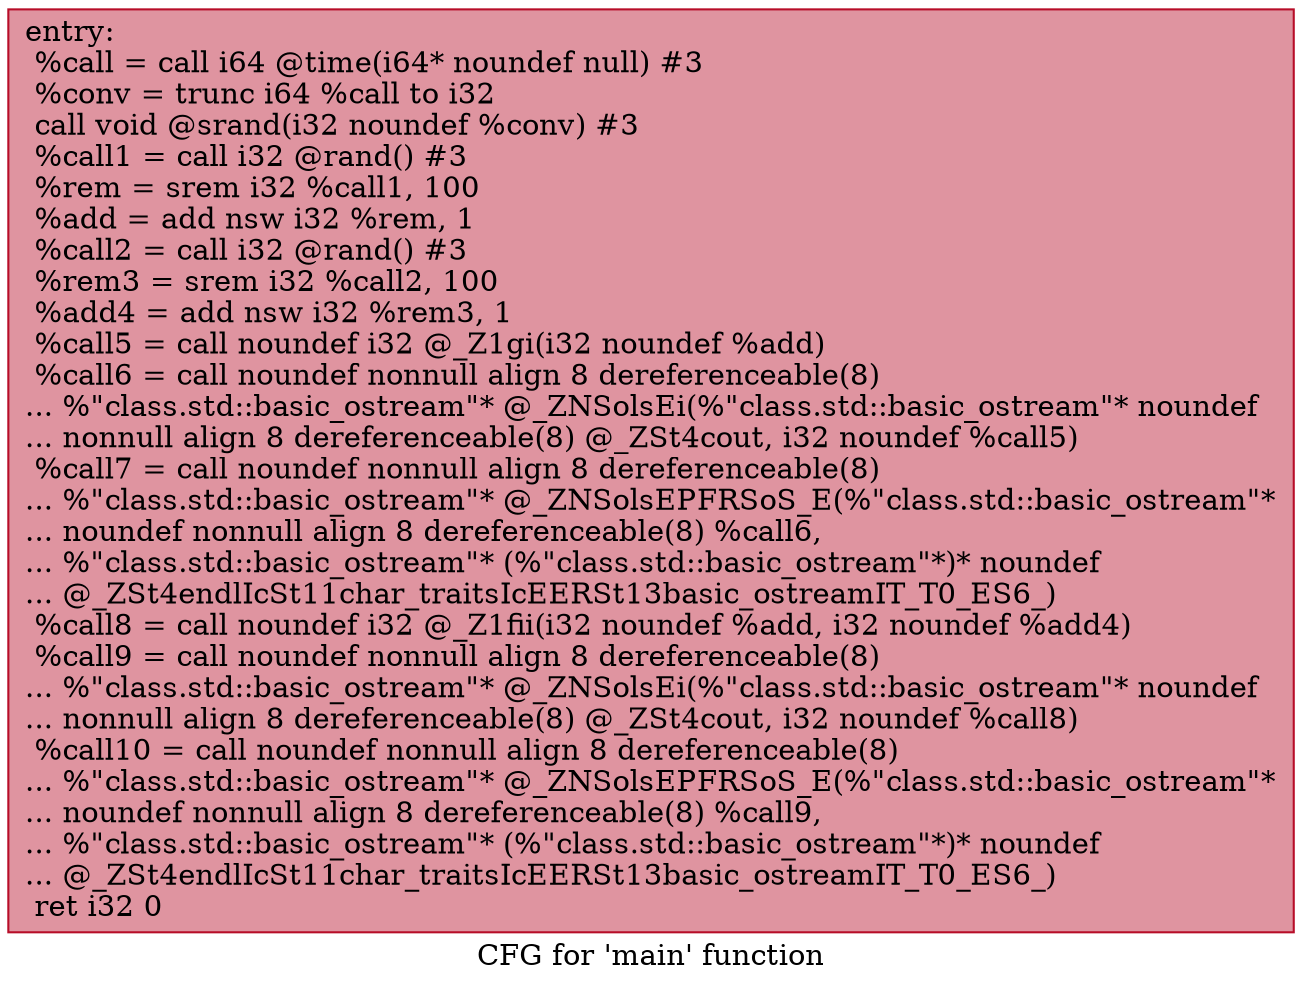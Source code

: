 digraph "CFG for 'main' function" {
	label="CFG for 'main' function";

	Node0x555bc30b1e00 [shape=record,color="#b70d28ff", style=filled, fillcolor="#b70d2870",label="{entry:\l  %call = call i64 @time(i64* noundef null) #3\l  %conv = trunc i64 %call to i32\l  call void @srand(i32 noundef %conv) #3\l  %call1 = call i32 @rand() #3\l  %rem = srem i32 %call1, 100\l  %add = add nsw i32 %rem, 1\l  %call2 = call i32 @rand() #3\l  %rem3 = srem i32 %call2, 100\l  %add4 = add nsw i32 %rem3, 1\l  %call5 = call noundef i32 @_Z1gi(i32 noundef %add)\l  %call6 = call noundef nonnull align 8 dereferenceable(8)\l... %\"class.std::basic_ostream\"* @_ZNSolsEi(%\"class.std::basic_ostream\"* noundef\l... nonnull align 8 dereferenceable(8) @_ZSt4cout, i32 noundef %call5)\l  %call7 = call noundef nonnull align 8 dereferenceable(8)\l... %\"class.std::basic_ostream\"* @_ZNSolsEPFRSoS_E(%\"class.std::basic_ostream\"*\l... noundef nonnull align 8 dereferenceable(8) %call6,\l... %\"class.std::basic_ostream\"* (%\"class.std::basic_ostream\"*)* noundef\l... @_ZSt4endlIcSt11char_traitsIcEERSt13basic_ostreamIT_T0_ES6_)\l  %call8 = call noundef i32 @_Z1fii(i32 noundef %add, i32 noundef %add4)\l  %call9 = call noundef nonnull align 8 dereferenceable(8)\l... %\"class.std::basic_ostream\"* @_ZNSolsEi(%\"class.std::basic_ostream\"* noundef\l... nonnull align 8 dereferenceable(8) @_ZSt4cout, i32 noundef %call8)\l  %call10 = call noundef nonnull align 8 dereferenceable(8)\l... %\"class.std::basic_ostream\"* @_ZNSolsEPFRSoS_E(%\"class.std::basic_ostream\"*\l... noundef nonnull align 8 dereferenceable(8) %call9,\l... %\"class.std::basic_ostream\"* (%\"class.std::basic_ostream\"*)* noundef\l... @_ZSt4endlIcSt11char_traitsIcEERSt13basic_ostreamIT_T0_ES6_)\l  ret i32 0\l}"];
}
